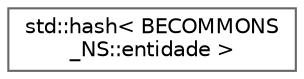 digraph "Gráfico de Hierarquia de Classes"
{
 // LATEX_PDF_SIZE
  bgcolor="transparent";
  edge [fontname=Helvetica,fontsize=10,labelfontname=Helvetica,labelfontsize=10];
  node [fontname=Helvetica,fontsize=10,shape=box,height=0.2,width=0.4];
  rankdir="LR";
  Node0 [id="Node000000",label="std::hash\< BECOMMONS\l_NS::entidade \>",height=0.2,width=0.4,color="grey40", fillcolor="white", style="filled",URL="$d0/d74/structstd_1_1hash_3_01BECOMMONS__NS_1_1entidade_01_4.html",tooltip=" "];
}
